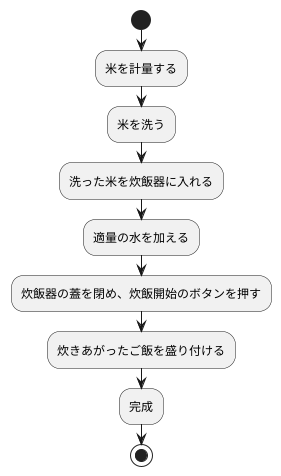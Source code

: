 @startuml ごはんを炊く
|ユーザー|
start


:米を計量する;
:米を洗う;


:洗った米を炊飯器に入れる;

:適量の水を加える;


:炊飯器の蓋を閉め、炊飯開始のボタンを押す;

:炊きあがったご飯を盛り付ける;

:完成;
stop
@enduml
